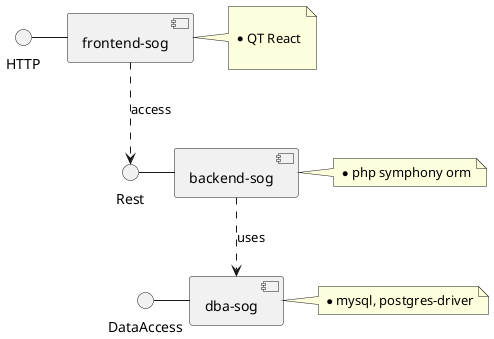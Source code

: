 @startuml
DataAccess - [dba-sog]
Rest - [backend-sog]
[backend-sog] ..> [dba-sog] : uses
HTTP - [frontend-sog]
[frontend-sog] ..> Rest : access

note right of [frontend-sog]

  * QT React

end note

note right of [backend-sog]
  * php symphony orm
end note

note right of [dba-sog]
  * mysql, postgres-driver
end note

@enduml